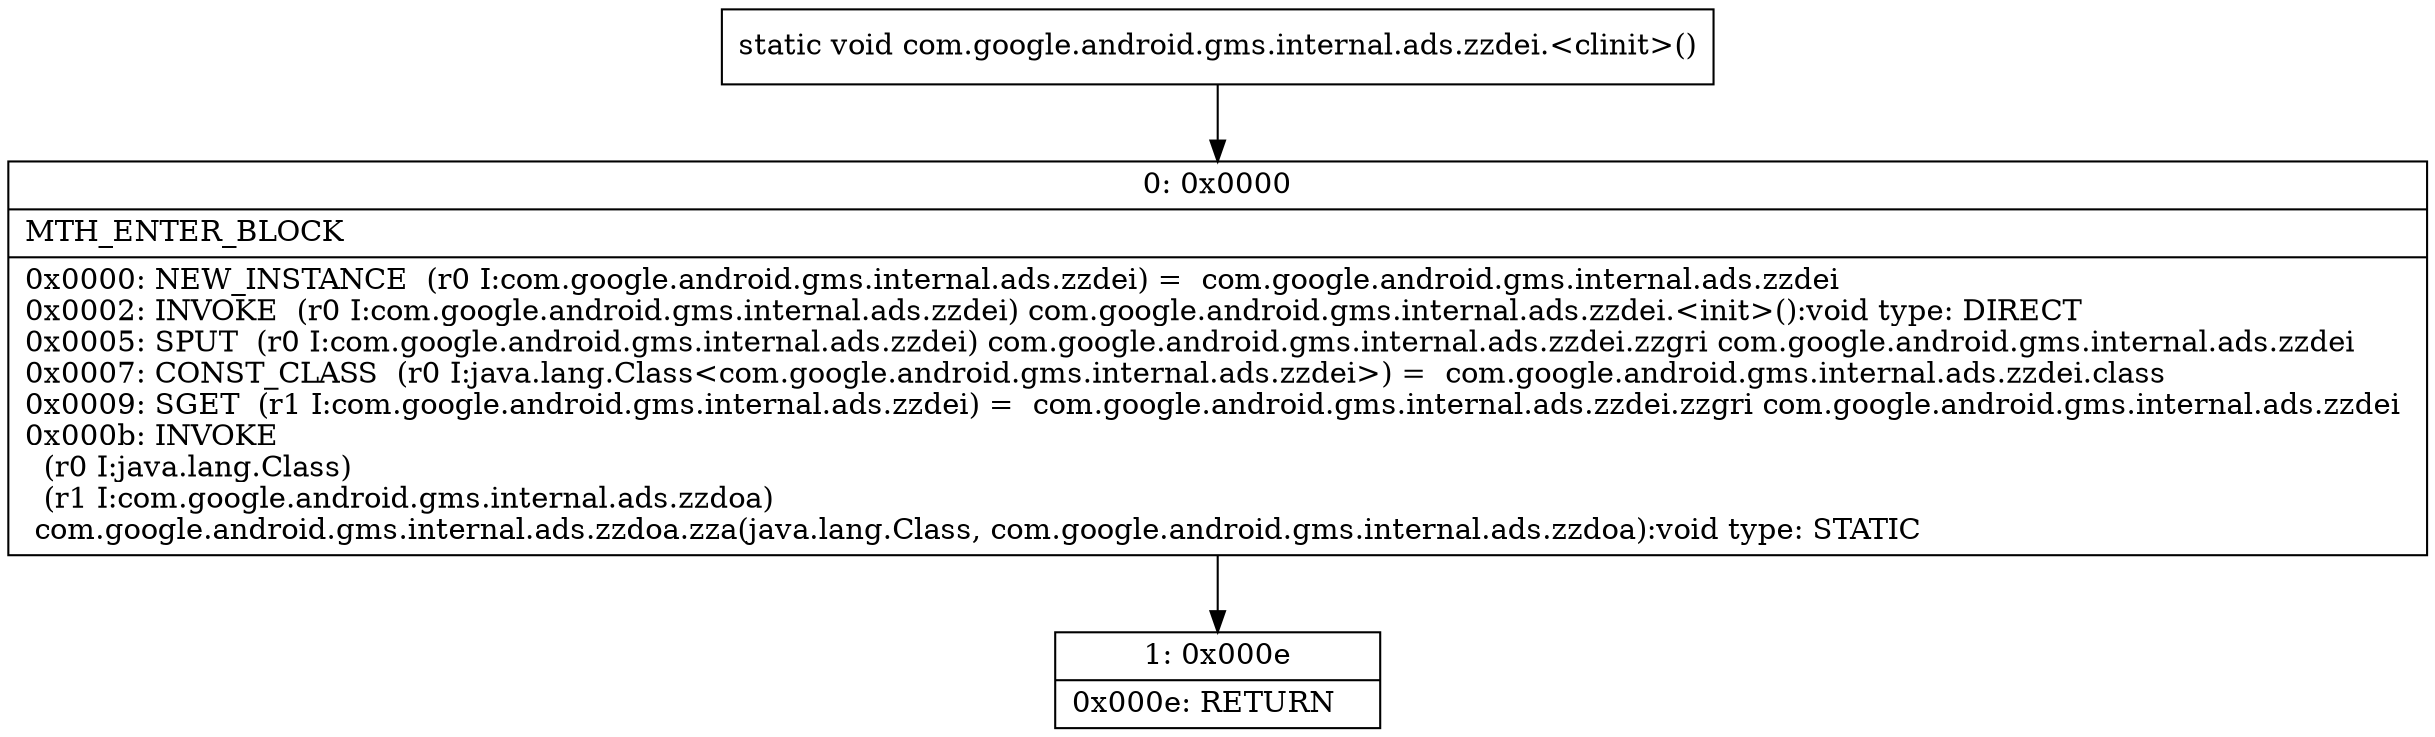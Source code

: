 digraph "CFG forcom.google.android.gms.internal.ads.zzdei.\<clinit\>()V" {
Node_0 [shape=record,label="{0\:\ 0x0000|MTH_ENTER_BLOCK\l|0x0000: NEW_INSTANCE  (r0 I:com.google.android.gms.internal.ads.zzdei) =  com.google.android.gms.internal.ads.zzdei \l0x0002: INVOKE  (r0 I:com.google.android.gms.internal.ads.zzdei) com.google.android.gms.internal.ads.zzdei.\<init\>():void type: DIRECT \l0x0005: SPUT  (r0 I:com.google.android.gms.internal.ads.zzdei) com.google.android.gms.internal.ads.zzdei.zzgri com.google.android.gms.internal.ads.zzdei \l0x0007: CONST_CLASS  (r0 I:java.lang.Class\<com.google.android.gms.internal.ads.zzdei\>) =  com.google.android.gms.internal.ads.zzdei.class \l0x0009: SGET  (r1 I:com.google.android.gms.internal.ads.zzdei) =  com.google.android.gms.internal.ads.zzdei.zzgri com.google.android.gms.internal.ads.zzdei \l0x000b: INVOKE  \l  (r0 I:java.lang.Class)\l  (r1 I:com.google.android.gms.internal.ads.zzdoa)\l com.google.android.gms.internal.ads.zzdoa.zza(java.lang.Class, com.google.android.gms.internal.ads.zzdoa):void type: STATIC \l}"];
Node_1 [shape=record,label="{1\:\ 0x000e|0x000e: RETURN   \l}"];
MethodNode[shape=record,label="{static void com.google.android.gms.internal.ads.zzdei.\<clinit\>() }"];
MethodNode -> Node_0;
Node_0 -> Node_1;
}

